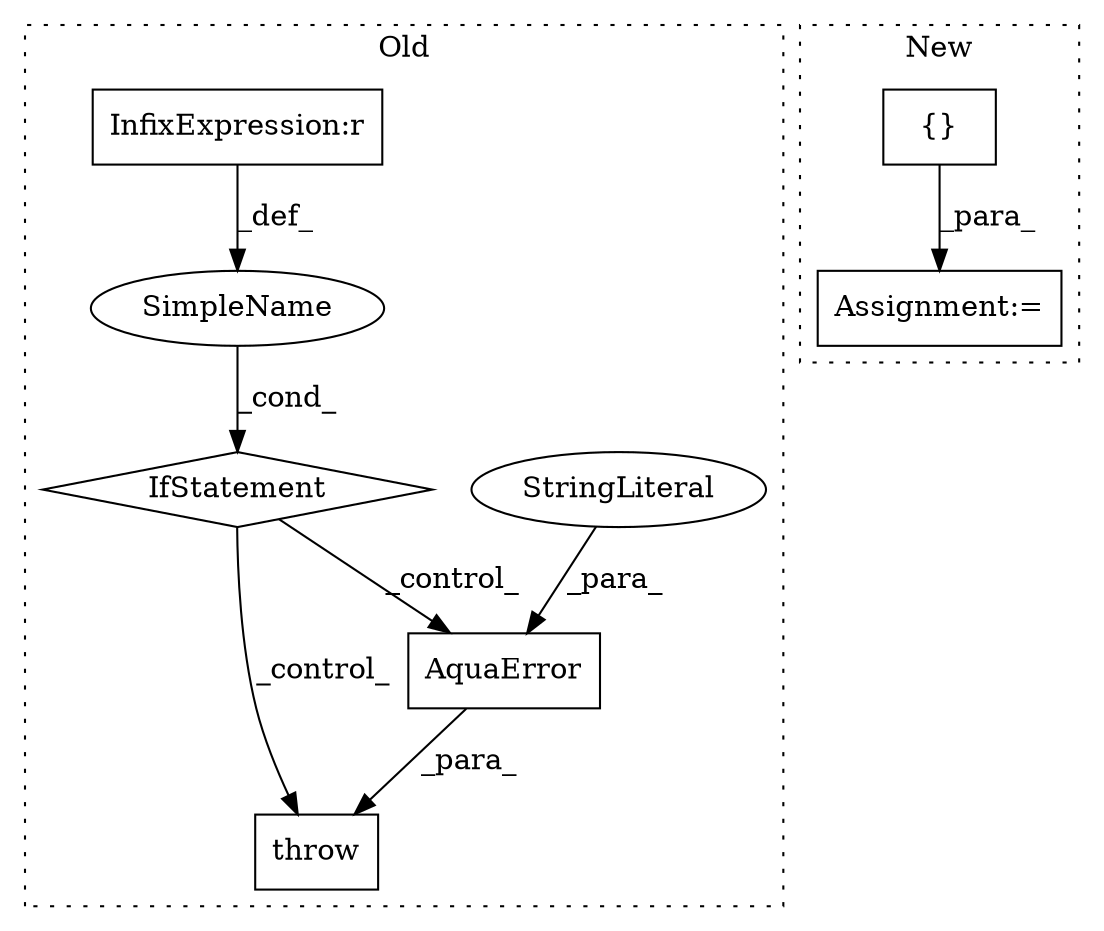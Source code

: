 digraph G {
subgraph cluster0 {
1 [label="AquaError" a="32" s="1866,1964" l="10,1" shape="box"];
3 [label="IfStatement" a="25" s="1812,1848" l="4,2" shape="diamond"];
4 [label="SimpleName" a="42" s="" l="" shape="ellipse"];
5 [label="StringLiteral" a="45" s="1876" l="88" shape="ellipse"];
7 [label="throw" a="53" s="1860" l="6" shape="box"];
8 [label="InfixExpression:r" a="27" s="1829" l="4" shape="box"];
label = "Old";
style="dotted";
}
subgraph cluster1 {
2 [label="{}" a="4" s="2699" l="2" shape="box"];
6 [label="Assignment:=" a="7" s="2689" l="1" shape="box"];
label = "New";
style="dotted";
}
1 -> 7 [label="_para_"];
2 -> 6 [label="_para_"];
3 -> 7 [label="_control_"];
3 -> 1 [label="_control_"];
4 -> 3 [label="_cond_"];
5 -> 1 [label="_para_"];
8 -> 4 [label="_def_"];
}